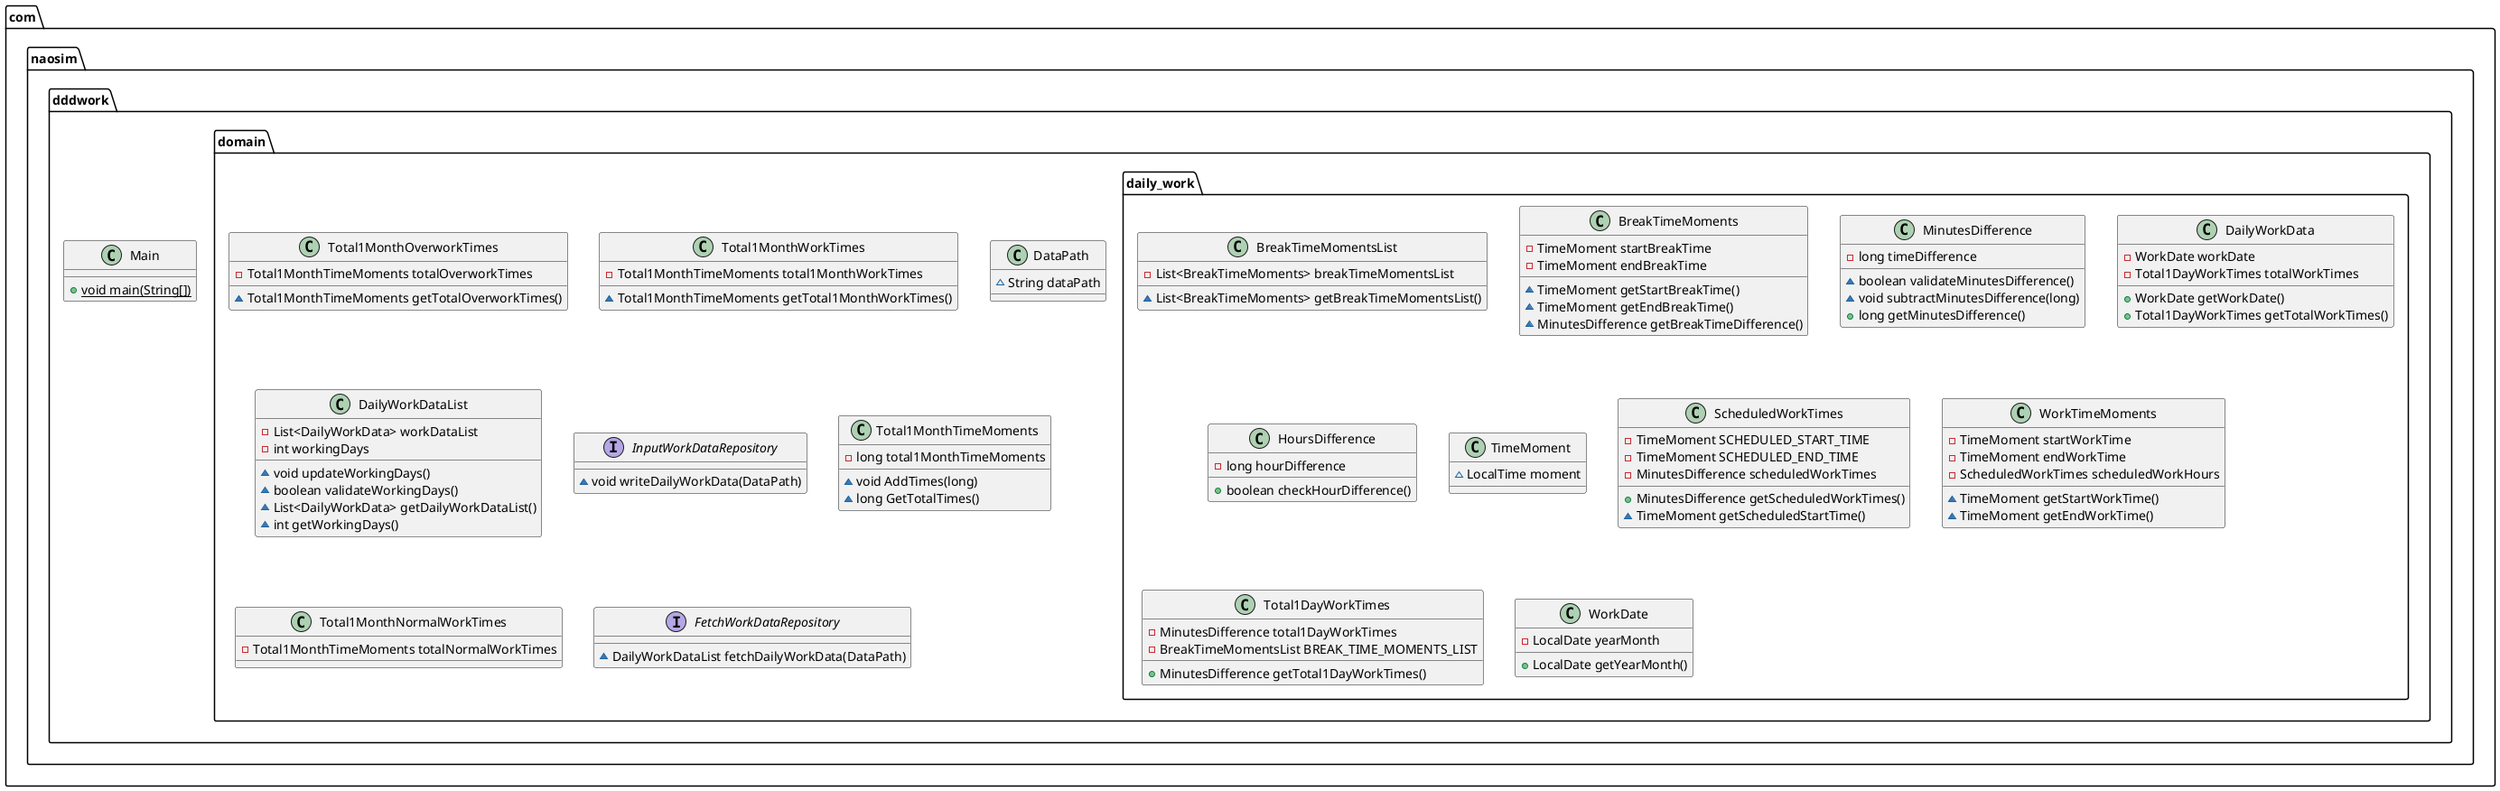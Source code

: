 @startuml
class com.naosim.dddwork.domain.daily_work.BreakTimeMomentsList {
- List<BreakTimeMoments> breakTimeMomentsList
~ List<BreakTimeMoments> getBreakTimeMomentsList()
}


class com.naosim.dddwork.domain.daily_work.BreakTimeMoments {
- TimeMoment startBreakTime
- TimeMoment endBreakTime
~ TimeMoment getStartBreakTime()
~ TimeMoment getEndBreakTime()
~ MinutesDifference getBreakTimeDifference()
}


class com.naosim.dddwork.domain.Total1MonthOverworkTimes {
- Total1MonthTimeMoments totalOverworkTimes
~ Total1MonthTimeMoments getTotalOverworkTimes()
}


class com.naosim.dddwork.domain.Total1MonthWorkTimes {
- Total1MonthTimeMoments total1MonthWorkTimes
~ Total1MonthTimeMoments getTotal1MonthWorkTimes()
}


class com.naosim.dddwork.domain.daily_work.MinutesDifference {
- long timeDifference
~ boolean validateMinutesDifference()
~ void subtractMinutesDifference(long)
+ long getMinutesDifference()
}


class com.naosim.dddwork.domain.DataPath {
~ String dataPath
}

class com.naosim.dddwork.domain.daily_work.DailyWorkData {
- WorkDate workDate
- Total1DayWorkTimes totalWorkTimes
+ WorkDate getWorkDate()
+ Total1DayWorkTimes getTotalWorkTimes()
}


class com.naosim.dddwork.domain.DailyWorkDataList {
- List<DailyWorkData> workDataList
- int workingDays
~ void updateWorkingDays()
~ boolean validateWorkingDays()
~ List<DailyWorkData> getDailyWorkDataList()
~ int getWorkingDays()
}


interface com.naosim.dddwork.domain.InputWorkDataRepository {
~ void writeDailyWorkData(DataPath)
}

class com.naosim.dddwork.domain.daily_work.HoursDifference {
- long hourDifference
+ boolean checkHourDifference()
}


class com.naosim.dddwork.domain.Total1MonthTimeMoments {
- long total1MonthTimeMoments
~ void AddTimes(long)
~ long GetTotalTimes()
}


class com.naosim.dddwork.domain.daily_work.TimeMoment {
~ LocalTime moment
}

class com.naosim.dddwork.domain.Total1MonthNormalWorkTimes {
- Total1MonthTimeMoments totalNormalWorkTimes
}

class com.naosim.dddwork.domain.daily_work.ScheduledWorkTimes {
- TimeMoment SCHEDULED_START_TIME
- TimeMoment SCHEDULED_END_TIME
- MinutesDifference scheduledWorkTimes
+ MinutesDifference getScheduledWorkTimes()
~ TimeMoment getScheduledStartTime()
}


class com.naosim.dddwork.Main {
+ {static} void main(String[])
}

class com.naosim.dddwork.domain.daily_work.WorkTimeMoments {
- TimeMoment startWorkTime
- TimeMoment endWorkTime
- ScheduledWorkTimes scheduledWorkHours
~ TimeMoment getStartWorkTime()
~ TimeMoment getEndWorkTime()
}


class com.naosim.dddwork.domain.daily_work.Total1DayWorkTimes {
- MinutesDifference total1DayWorkTimes
- BreakTimeMomentsList BREAK_TIME_MOMENTS_LIST
+ MinutesDifference getTotal1DayWorkTimes()
}


interface com.naosim.dddwork.domain.FetchWorkDataRepository {
~ DailyWorkDataList fetchDailyWorkData(DataPath)
}

class com.naosim.dddwork.domain.daily_work.WorkDate {
- LocalDate yearMonth
+ LocalDate getYearMonth()
}


@enduml